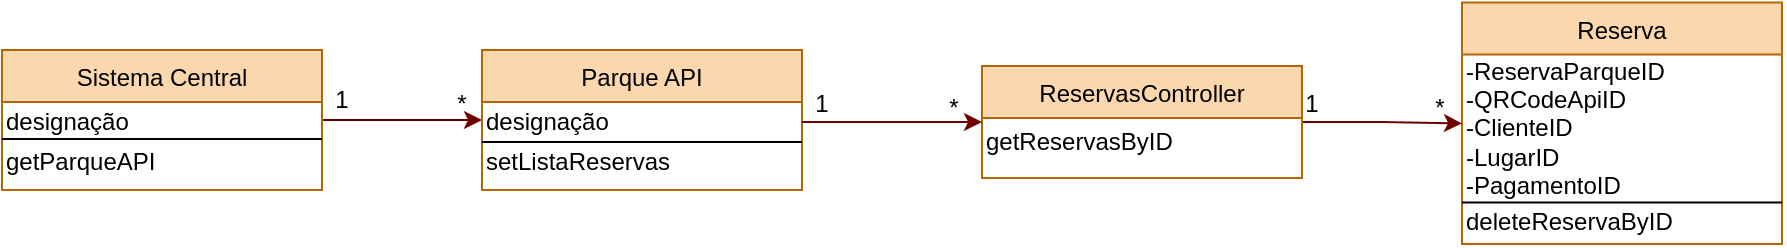 <mxfile version="14.2.9" type="device"><diagram id="C5RBs43oDa-KdzZeNtuy" name="Page-1"><mxGraphModel dx="604" dy="699" grid="1" gridSize="10" guides="1" tooltips="1" connect="1" arrows="1" fold="1" page="1" pageScale="1" pageWidth="1169" pageHeight="827" math="0" shadow="0"><root><mxCell id="WIyWlLk6GJQsqaUBKTNV-0"/><mxCell id="WIyWlLk6GJQsqaUBKTNV-1" parent="WIyWlLk6GJQsqaUBKTNV-0"/><mxCell id="vIMP-bMNmPt-J-NmXBeB-27" style="edgeStyle=orthogonalEdgeStyle;rounded=0;orthogonalLoop=1;jettySize=auto;html=1;fillColor=#a20025;strokeColor=#6F0000;" parent="WIyWlLk6GJQsqaUBKTNV-1" source="zkfFHV4jXpPFQw0GAbJ--0" target="zkfFHV4jXpPFQw0GAbJ--17" edge="1"><mxGeometry relative="1" as="geometry"/></mxCell><mxCell id="zkfFHV4jXpPFQw0GAbJ--0" value="Sistema Central" style="swimlane;fontStyle=0;align=center;verticalAlign=top;childLayout=stackLayout;horizontal=1;startSize=26;horizontalStack=0;resizeParent=1;resizeLast=0;collapsible=1;marginBottom=0;rounded=0;shadow=0;strokeWidth=1;fillColor=#fad7ac;strokeColor=#b46504;" parent="WIyWlLk6GJQsqaUBKTNV-1" vertex="1"><mxGeometry y="200" width="160" height="70" as="geometry"><mxRectangle x="230" y="140" width="160" height="26" as="alternateBounds"/></mxGeometry></mxCell><mxCell id="vIMP-bMNmPt-J-NmXBeB-31" value="designação" style="text;html=1;strokeColor=none;fillColor=none;align=left;verticalAlign=middle;whiteSpace=wrap;rounded=0;" parent="zkfFHV4jXpPFQw0GAbJ--0" vertex="1"><mxGeometry y="26" width="160" height="20" as="geometry"/></mxCell><mxCell id="vIMP-bMNmPt-J-NmXBeB-32" value="" style="endArrow=none;html=1;" parent="zkfFHV4jXpPFQw0GAbJ--0" edge="1"><mxGeometry width="50" height="50" relative="1" as="geometry"><mxPoint y="44.5" as="sourcePoint"/><mxPoint x="160" y="44.5" as="targetPoint"/></mxGeometry></mxCell><mxCell id="vIMP-bMNmPt-J-NmXBeB-33" value="getParqueAPI" style="text;html=1;strokeColor=none;fillColor=none;align=left;verticalAlign=middle;whiteSpace=wrap;rounded=0;" parent="zkfFHV4jXpPFQw0GAbJ--0" vertex="1"><mxGeometry y="46" width="160" height="20" as="geometry"/></mxCell><mxCell id="zkfFHV4jXpPFQw0GAbJ--13" value="Reserva" style="swimlane;fontStyle=0;align=center;verticalAlign=top;childLayout=stackLayout;horizontal=1;startSize=26;horizontalStack=0;resizeParent=1;resizeLast=0;collapsible=1;marginBottom=0;rounded=0;shadow=0;strokeWidth=1;fillColor=#fad7ac;strokeColor=#b46504;" parent="WIyWlLk6GJQsqaUBKTNV-1" vertex="1"><mxGeometry x="730" y="176.25" width="160" height="120.75" as="geometry"><mxRectangle x="340" y="380" width="170" height="26" as="alternateBounds"/></mxGeometry></mxCell><mxCell id="vIMP-bMNmPt-J-NmXBeB-4" value="-ReservaParqueID&lt;br&gt;-QRCodeApiID&lt;br&gt;-ClienteID&lt;br&gt;-LugarID&lt;br&gt;-PagamentoID" style="text;html=1;strokeColor=none;fillColor=none;align=left;verticalAlign=middle;whiteSpace=wrap;rounded=0;" parent="zkfFHV4jXpPFQw0GAbJ--13" vertex="1"><mxGeometry y="26" width="160" height="74" as="geometry"/></mxCell><mxCell id="vIMP-bMNmPt-J-NmXBeB-37" value="" style="endArrow=none;html=1;entryX=1;entryY=1;entryDx=0;entryDy=0;exitX=0;exitY=1;exitDx=0;exitDy=0;" parent="zkfFHV4jXpPFQw0GAbJ--13" source="vIMP-bMNmPt-J-NmXBeB-4" target="vIMP-bMNmPt-J-NmXBeB-4" edge="1"><mxGeometry width="50" height="50" relative="1" as="geometry"><mxPoint x="10" y="140" as="sourcePoint"/><mxPoint x="120" y="140" as="targetPoint"/></mxGeometry></mxCell><mxCell id="vIMP-bMNmPt-J-NmXBeB-38" value="deleteReservaByID" style="text;html=1;strokeColor=none;fillColor=none;align=left;verticalAlign=middle;whiteSpace=wrap;rounded=0;" parent="zkfFHV4jXpPFQw0GAbJ--13" vertex="1"><mxGeometry y="100" width="160" height="20" as="geometry"/></mxCell><mxCell id="zkfFHV4jXpPFQw0GAbJ--17" value="Parque API" style="swimlane;fontStyle=0;align=center;verticalAlign=top;childLayout=stackLayout;horizontal=1;startSize=26;horizontalStack=0;resizeParent=1;resizeLast=0;collapsible=1;marginBottom=0;rounded=0;shadow=0;strokeWidth=1;fillColor=#fad7ac;strokeColor=#b46504;" parent="WIyWlLk6GJQsqaUBKTNV-1" vertex="1"><mxGeometry x="240" y="200" width="160" height="70" as="geometry"><mxRectangle x="550" y="140" width="160" height="26" as="alternateBounds"/></mxGeometry></mxCell><mxCell id="vIMP-bMNmPt-J-NmXBeB-1" value="designação" style="text;html=1;strokeColor=none;fillColor=none;align=left;verticalAlign=middle;whiteSpace=wrap;rounded=0;" parent="zkfFHV4jXpPFQw0GAbJ--17" vertex="1"><mxGeometry y="26" width="160" height="20" as="geometry"/></mxCell><mxCell id="vIMP-bMNmPt-J-NmXBeB-34" value="" style="endArrow=none;html=1;entryX=1;entryY=1;entryDx=0;entryDy=0;" parent="zkfFHV4jXpPFQw0GAbJ--17" target="vIMP-bMNmPt-J-NmXBeB-1" edge="1"><mxGeometry width="50" height="50" relative="1" as="geometry"><mxPoint y="46" as="sourcePoint"/><mxPoint x="70" y="46" as="targetPoint"/></mxGeometry></mxCell><mxCell id="vIMP-bMNmPt-J-NmXBeB-35" value="setListaReservas" style="text;html=1;strokeColor=none;fillColor=none;align=left;verticalAlign=middle;whiteSpace=wrap;rounded=0;" parent="zkfFHV4jXpPFQw0GAbJ--17" vertex="1"><mxGeometry y="46" width="160" height="20" as="geometry"/></mxCell><mxCell id="vIMP-bMNmPt-J-NmXBeB-18" style="edgeStyle=orthogonalEdgeStyle;rounded=0;orthogonalLoop=1;jettySize=auto;html=1;fillColor=#a20025;strokeColor=#6F0000;" parent="WIyWlLk6GJQsqaUBKTNV-1" source="vIMP-bMNmPt-J-NmXBeB-14" target="zkfFHV4jXpPFQw0GAbJ--13" edge="1"><mxGeometry relative="1" as="geometry"/></mxCell><mxCell id="vIMP-bMNmPt-J-NmXBeB-14" value="ReservasController" style="swimlane;fontStyle=0;align=center;verticalAlign=top;childLayout=stackLayout;horizontal=1;startSize=26;horizontalStack=0;resizeParent=1;resizeLast=0;collapsible=1;marginBottom=0;rounded=0;shadow=0;strokeWidth=1;fillColor=#fad7ac;strokeColor=#b46504;" parent="WIyWlLk6GJQsqaUBKTNV-1" vertex="1"><mxGeometry x="490" y="208" width="160" height="56" as="geometry"><mxRectangle x="130" y="380" width="160" height="26" as="alternateBounds"/></mxGeometry></mxCell><mxCell id="vIMP-bMNmPt-J-NmXBeB-15" value="getReservasByID" style="text;html=1;strokeColor=none;fillColor=none;align=left;verticalAlign=middle;whiteSpace=wrap;rounded=0;" parent="vIMP-bMNmPt-J-NmXBeB-14" vertex="1"><mxGeometry y="26" width="160" height="24" as="geometry"/></mxCell><mxCell id="vIMP-bMNmPt-J-NmXBeB-17" style="edgeStyle=orthogonalEdgeStyle;rounded=0;orthogonalLoop=1;jettySize=auto;html=1;fillColor=#a20025;strokeColor=#6F0000;" parent="WIyWlLk6GJQsqaUBKTNV-1" source="vIMP-bMNmPt-J-NmXBeB-1" target="vIMP-bMNmPt-J-NmXBeB-14" edge="1"><mxGeometry relative="1" as="geometry"/></mxCell><mxCell id="vIMP-bMNmPt-J-NmXBeB-20" value="1" style="text;html=1;strokeColor=none;fillColor=none;align=center;verticalAlign=middle;whiteSpace=wrap;rounded=0;" parent="WIyWlLk6GJQsqaUBKTNV-1" vertex="1"><mxGeometry x="160" y="215" width="20" height="20" as="geometry"/></mxCell><mxCell id="vIMP-bMNmPt-J-NmXBeB-22" value="1" style="text;html=1;strokeColor=none;fillColor=none;align=center;verticalAlign=middle;whiteSpace=wrap;rounded=0;" parent="WIyWlLk6GJQsqaUBKTNV-1" vertex="1"><mxGeometry x="400" y="217" width="20" height="20" as="geometry"/></mxCell><mxCell id="vIMP-bMNmPt-J-NmXBeB-23" value="1" style="text;html=1;strokeColor=none;fillColor=none;align=center;verticalAlign=middle;whiteSpace=wrap;rounded=0;" parent="WIyWlLk6GJQsqaUBKTNV-1" vertex="1"><mxGeometry x="645" y="217" width="20" height="20" as="geometry"/></mxCell><mxCell id="vIMP-bMNmPt-J-NmXBeB-26" value="*" style="text;html=1;strokeColor=none;fillColor=none;align=center;verticalAlign=middle;whiteSpace=wrap;rounded=0;" parent="WIyWlLk6GJQsqaUBKTNV-1" vertex="1"><mxGeometry x="220" y="217" width="20" height="20" as="geometry"/></mxCell><mxCell id="vIMP-bMNmPt-J-NmXBeB-28" value="*" style="text;html=1;strokeColor=none;fillColor=none;align=center;verticalAlign=middle;whiteSpace=wrap;rounded=0;" parent="WIyWlLk6GJQsqaUBKTNV-1" vertex="1"><mxGeometry x="466" y="219" width="20" height="20" as="geometry"/></mxCell><mxCell id="vIMP-bMNmPt-J-NmXBeB-29" value="*" style="text;html=1;strokeColor=none;fillColor=none;align=center;verticalAlign=middle;whiteSpace=wrap;rounded=0;" parent="WIyWlLk6GJQsqaUBKTNV-1" vertex="1"><mxGeometry x="709" y="219" width="20" height="20" as="geometry"/></mxCell></root></mxGraphModel></diagram></mxfile>